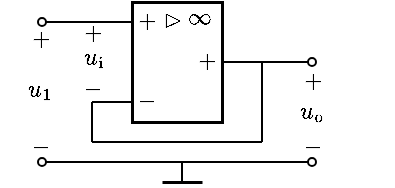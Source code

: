 <mxfile version="16.5.1" type="device"><diagram id="1Pf8qqMtXkvOTr3LOiAd" name="第 1 页"><mxGraphModel dx="183" dy="190" grid="1" gridSize="5" guides="1" tooltips="1" connect="1" arrows="1" fold="1" page="1" pageScale="1" pageWidth="827" pageHeight="1169" math="1" shadow="0"><root><mxCell id="0"/><mxCell id="1" parent="0"/><mxCell id="icg47jljwqRutBoWUC4b-1" value="" style="whiteSpace=wrap;html=1;comic=0;glass=0;strokeWidth=1.5;movable=1;resizable=1;rotatable=1;deletable=1;editable=1;connectable=0;" parent="1" vertex="1"><mxGeometry x="460" y="300" width="45" height="60" as="geometry"/></mxCell><mxCell id="icg47jljwqRutBoWUC4b-2" value="$$+$$" style="text;resizable=1;autosize=1;align=center;verticalAlign=middle;points=[];fillColor=none;strokeColor=none;rounded=0;html=1;imageAspect=1;noLabel=0;recursiveResize=1;expand=1;editable=1;movable=1;rotatable=1;deletable=1;connectable=1;comic=0;fontSize=10;" parent="1" vertex="1"><mxGeometry x="447" y="299" width="40" height="20" as="geometry"/></mxCell><mxCell id="icg47jljwqRutBoWUC4b-3" value="$$-$$" style="text;html=1;resizable=1;autosize=1;align=center;verticalAlign=middle;points=[];fillColor=none;strokeColor=none;rounded=0;movable=1;rotatable=1;deletable=1;editable=1;connectable=1;fontSize=10;" parent="1" vertex="1"><mxGeometry x="447" y="339" width="40" height="20" as="geometry"/></mxCell><mxCell id="icg47jljwqRutBoWUC4b-4" value="$$\rhd$$" style="text;html=1;resizable=1;autosize=1;align=center;verticalAlign=middle;points=[];fillColor=none;strokeColor=none;rounded=0;movable=1;rotatable=1;deletable=1;editable=1;connectable=1;fontSize=10;strokeWidth=2;labelBorderColor=none;" parent="1" vertex="1"><mxGeometry x="470" y="299" width="20" height="20" as="geometry"/></mxCell><mxCell id="icg47jljwqRutBoWUC4b-5" value="$$\infty$$" style="text;html=1;resizable=1;autosize=1;align=center;verticalAlign=middle;points=[];fillColor=none;strokeColor=none;rounded=0;movable=1;rotatable=1;deletable=1;editable=1;connectable=1;fontSize=10;" parent="1" vertex="1"><mxGeometry x="486" y="301" width="14.5" height="13" as="geometry"/></mxCell><mxCell id="evPx6QGHHpzVLF88DVbs-6" value="" style="endArrow=none;html=1;rounded=0;endFill=0;movable=1;resizable=1;rotatable=1;deletable=1;editable=1;connectable=1;" parent="1" edge="1"><mxGeometry width="50" height="50" relative="1" as="geometry"><mxPoint x="460" y="350" as="sourcePoint"/><mxPoint x="440" y="350" as="targetPoint"/></mxGeometry></mxCell><mxCell id="evPx6QGHHpzVLF88DVbs-7" value="$$-$$" style="text;resizable=1;autosize=1;align=center;verticalAlign=middle;points=[];fillColor=none;strokeColor=none;rounded=0;html=1;imageAspect=1;noLabel=0;recursiveResize=1;expand=1;editable=1;movable=1;rotatable=1;deletable=1;connectable=0;comic=0;fontSize=10;" parent="1" vertex="1"><mxGeometry x="406" y="362" width="15" height="20" as="geometry"/></mxCell><mxCell id="evPx6QGHHpzVLF88DVbs-8" value="$$+$$" style="text;html=1;resizable=1;autosize=1;align=center;verticalAlign=middle;points=[];fillColor=none;strokeColor=none;rounded=0;movable=1;rotatable=1;deletable=1;editable=1;connectable=0;fontSize=10;" parent="1" vertex="1"><mxGeometry x="406" y="307.5" width="15" height="20" as="geometry"/></mxCell><mxCell id="evPx6QGHHpzVLF88DVbs-9" value="\(u_\mathrm{i}\)" style="text;html=1;resizable=1;autosize=1;align=center;verticalAlign=middle;points=[];fillColor=none;strokeColor=none;rounded=0;comic=0;movable=1;rotatable=1;deletable=1;editable=1;connectable=0;fontSize=10;" parent="1" vertex="1"><mxGeometry x="426" y="318" width="29" height="20" as="geometry"/></mxCell><mxCell id="evPx6QGHHpzVLF88DVbs-11" value="" style="endArrow=none;html=1;rounded=0;fontSize=10;" parent="1" edge="1"><mxGeometry width="50" height="50" relative="1" as="geometry"><mxPoint x="525" y="330" as="sourcePoint"/><mxPoint x="525" y="370" as="targetPoint"/></mxGeometry></mxCell><mxCell id="evPx6QGHHpzVLF88DVbs-18" value="" style="endArrow=none;html=1;rounded=0;fontSize=10;endSize=2;" parent="1" edge="1"><mxGeometry width="50" height="50" relative="1" as="geometry"><mxPoint x="440" y="370" as="sourcePoint"/><mxPoint x="440" y="350" as="targetPoint"/></mxGeometry></mxCell><mxCell id="evPx6QGHHpzVLF88DVbs-19" value="" style="endArrow=oval;html=1;rounded=0;fontSize=10;endSize=4;startArrow=oval;startFill=0;endFill=0;startSize=4;" parent="1" edge="1"><mxGeometry width="50" height="50" relative="1" as="geometry"><mxPoint x="415" y="380" as="sourcePoint"/><mxPoint x="550" y="380" as="targetPoint"/></mxGeometry></mxCell><mxCell id="evPx6QGHHpzVLF88DVbs-20" value="$$+$$" style="text;html=1;resizable=1;autosize=1;align=center;verticalAlign=middle;points=[];fillColor=none;strokeColor=none;rounded=0;movable=1;rotatable=1;deletable=1;editable=1;connectable=0;fontSize=10;" parent="1" vertex="1"><mxGeometry x="540" y="329" width="19" height="20" as="geometry"/></mxCell><mxCell id="evPx6QGHHpzVLF88DVbs-21" value="$$-$$" style="text;resizable=1;autosize=1;align=center;verticalAlign=middle;points=[];fillColor=none;strokeColor=none;rounded=0;html=1;imageAspect=1;noLabel=0;recursiveResize=1;expand=1;editable=1;movable=1;rotatable=1;deletable=1;connectable=0;comic=0;fontSize=10;" parent="1" vertex="1"><mxGeometry x="542" y="362" width="15" height="20" as="geometry"/></mxCell><mxCell id="evPx6QGHHpzVLF88DVbs-27" value="$$+$$" style="text;resizable=1;autosize=1;align=center;verticalAlign=middle;points=[];fillColor=none;strokeColor=none;rounded=0;html=1;imageAspect=1;noLabel=0;recursiveResize=1;expand=1;editable=1;movable=1;rotatable=1;deletable=1;connectable=0;comic=0;fontSize=10;" parent="1" vertex="1"><mxGeometry x="420" y="305" width="40" height="20" as="geometry"/></mxCell><mxCell id="evPx6QGHHpzVLF88DVbs-28" value="$$-$$" style="text;html=1;resizable=1;autosize=1;align=center;verticalAlign=middle;points=[];fillColor=none;strokeColor=none;rounded=0;movable=1;rotatable=1;deletable=1;editable=1;connectable=0;fontSize=10;" parent="1" vertex="1"><mxGeometry x="420" y="333" width="40" height="20" as="geometry"/></mxCell><mxCell id="hou9OeDhpWw0Uj4Ahc78-1" value="" style="endArrow=none;html=1;rounded=0;fontSize=10;startSize=4;endSize=4;" edge="1" parent="1"><mxGeometry width="50" height="50" relative="1" as="geometry"><mxPoint x="525" y="370" as="sourcePoint"/><mxPoint x="440" y="370" as="targetPoint"/></mxGeometry></mxCell><mxCell id="icg47jljwqRutBoWUC4b-6" value="未命名图层" parent="0"/><mxCell id="icg47jljwqRutBoWUC4b-9" value="$$+$$" style="text;html=1;resizable=1;autosize=1;align=center;verticalAlign=middle;points=[];fillColor=none;strokeColor=none;rounded=0;movable=1;rotatable=1;deletable=1;editable=1;connectable=1;fontSize=10;" parent="icg47jljwqRutBoWUC4b-6" vertex="1"><mxGeometry x="490" y="321" width="14" height="15" as="geometry"/></mxCell><mxCell id="icg47jljwqRutBoWUC4b-11" value="" style="endArrow=none;html=1;rounded=0;endFill=0;movable=1;resizable=1;rotatable=1;deletable=1;editable=1;connectable=1;startArrow=oval;startFill=0;endSize=4;startSize=4;" parent="icg47jljwqRutBoWUC4b-6" edge="1"><mxGeometry width="50" height="50" relative="1" as="geometry"><mxPoint x="415" y="310" as="sourcePoint"/><mxPoint x="460" y="310" as="targetPoint"/></mxGeometry></mxCell><mxCell id="icg47jljwqRutBoWUC4b-13" value="" style="endArrow=oval;html=1;rounded=0;endFill=0;exitX=1;exitY=0.5;exitDx=0;exitDy=0;movable=1;resizable=1;rotatable=1;deletable=1;editable=1;connectable=1;startSize=5;endSize=4;" parent="icg47jljwqRutBoWUC4b-6" source="icg47jljwqRutBoWUC4b-1" edge="1"><mxGeometry width="50" height="50" relative="1" as="geometry"><mxPoint x="470" y="325" as="sourcePoint"/><mxPoint x="550" y="330" as="targetPoint"/></mxGeometry></mxCell><mxCell id="icg47jljwqRutBoWUC4b-17" value="$$u_\mathrm{o}$$" style="text;html=1;resizable=1;autosize=1;align=center;verticalAlign=middle;points=[];fillColor=none;strokeColor=none;rounded=0;comic=0;movable=1;rotatable=1;deletable=1;editable=1;connectable=0;fontSize=10;" parent="icg47jljwqRutBoWUC4b-6" vertex="1"><mxGeometry x="541" y="345" width="17" height="20" as="geometry"/></mxCell><mxCell id="icg47jljwqRutBoWUC4b-18" value="\(u_1\)" style="text;html=1;resizable=1;autosize=1;align=center;verticalAlign=middle;points=[];fillColor=none;strokeColor=none;rounded=0;comic=0;movable=1;rotatable=1;deletable=1;editable=1;connectable=0;fontSize=10;" parent="icg47jljwqRutBoWUC4b-6" vertex="1"><mxGeometry x="394" y="334" width="40" height="20" as="geometry"/></mxCell><mxCell id="icg47jljwqRutBoWUC4b-24" value="" style="endArrow=none;html=1;rounded=0;movable=1;resizable=1;rotatable=1;deletable=1;editable=1;connectable=1;" parent="icg47jljwqRutBoWUC4b-6" edge="1"><mxGeometry width="50" height="50" relative="1" as="geometry"><mxPoint x="485" y="390" as="sourcePoint"/><mxPoint x="485" y="380" as="targetPoint"/></mxGeometry></mxCell><mxCell id="icg47jljwqRutBoWUC4b-25" value="" style="endArrow=none;html=1;rounded=0;strokeWidth=1.5;movable=1;resizable=1;rotatable=1;deletable=1;editable=1;connectable=1;" parent="icg47jljwqRutBoWUC4b-6" edge="1"><mxGeometry width="50" height="50" relative="1" as="geometry"><mxPoint x="475" y="390" as="sourcePoint"/><mxPoint x="495" y="390" as="targetPoint"/></mxGeometry></mxCell></root></mxGraphModel></diagram></mxfile>